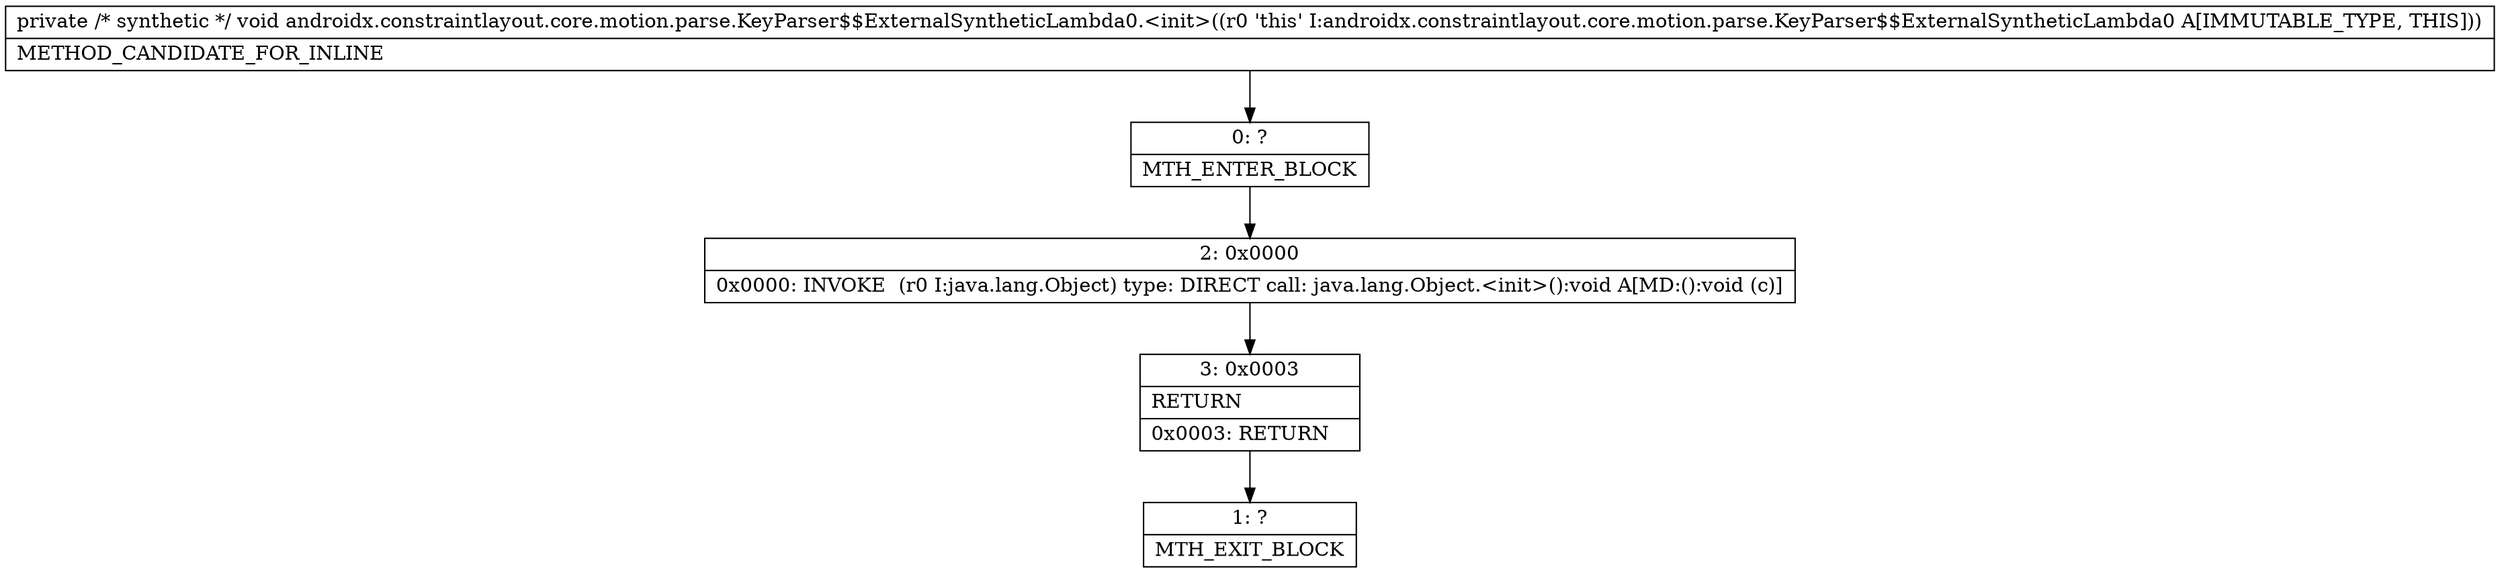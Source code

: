 digraph "CFG forandroidx.constraintlayout.core.motion.parse.KeyParser$$ExternalSyntheticLambda0.\<init\>()V" {
Node_0 [shape=record,label="{0\:\ ?|MTH_ENTER_BLOCK\l}"];
Node_2 [shape=record,label="{2\:\ 0x0000|0x0000: INVOKE  (r0 I:java.lang.Object) type: DIRECT call: java.lang.Object.\<init\>():void A[MD:():void (c)]\l}"];
Node_3 [shape=record,label="{3\:\ 0x0003|RETURN\l|0x0003: RETURN   \l}"];
Node_1 [shape=record,label="{1\:\ ?|MTH_EXIT_BLOCK\l}"];
MethodNode[shape=record,label="{private \/* synthetic *\/ void androidx.constraintlayout.core.motion.parse.KeyParser$$ExternalSyntheticLambda0.\<init\>((r0 'this' I:androidx.constraintlayout.core.motion.parse.KeyParser$$ExternalSyntheticLambda0 A[IMMUTABLE_TYPE, THIS]))  | METHOD_CANDIDATE_FOR_INLINE\l}"];
MethodNode -> Node_0;Node_0 -> Node_2;
Node_2 -> Node_3;
Node_3 -> Node_1;
}

